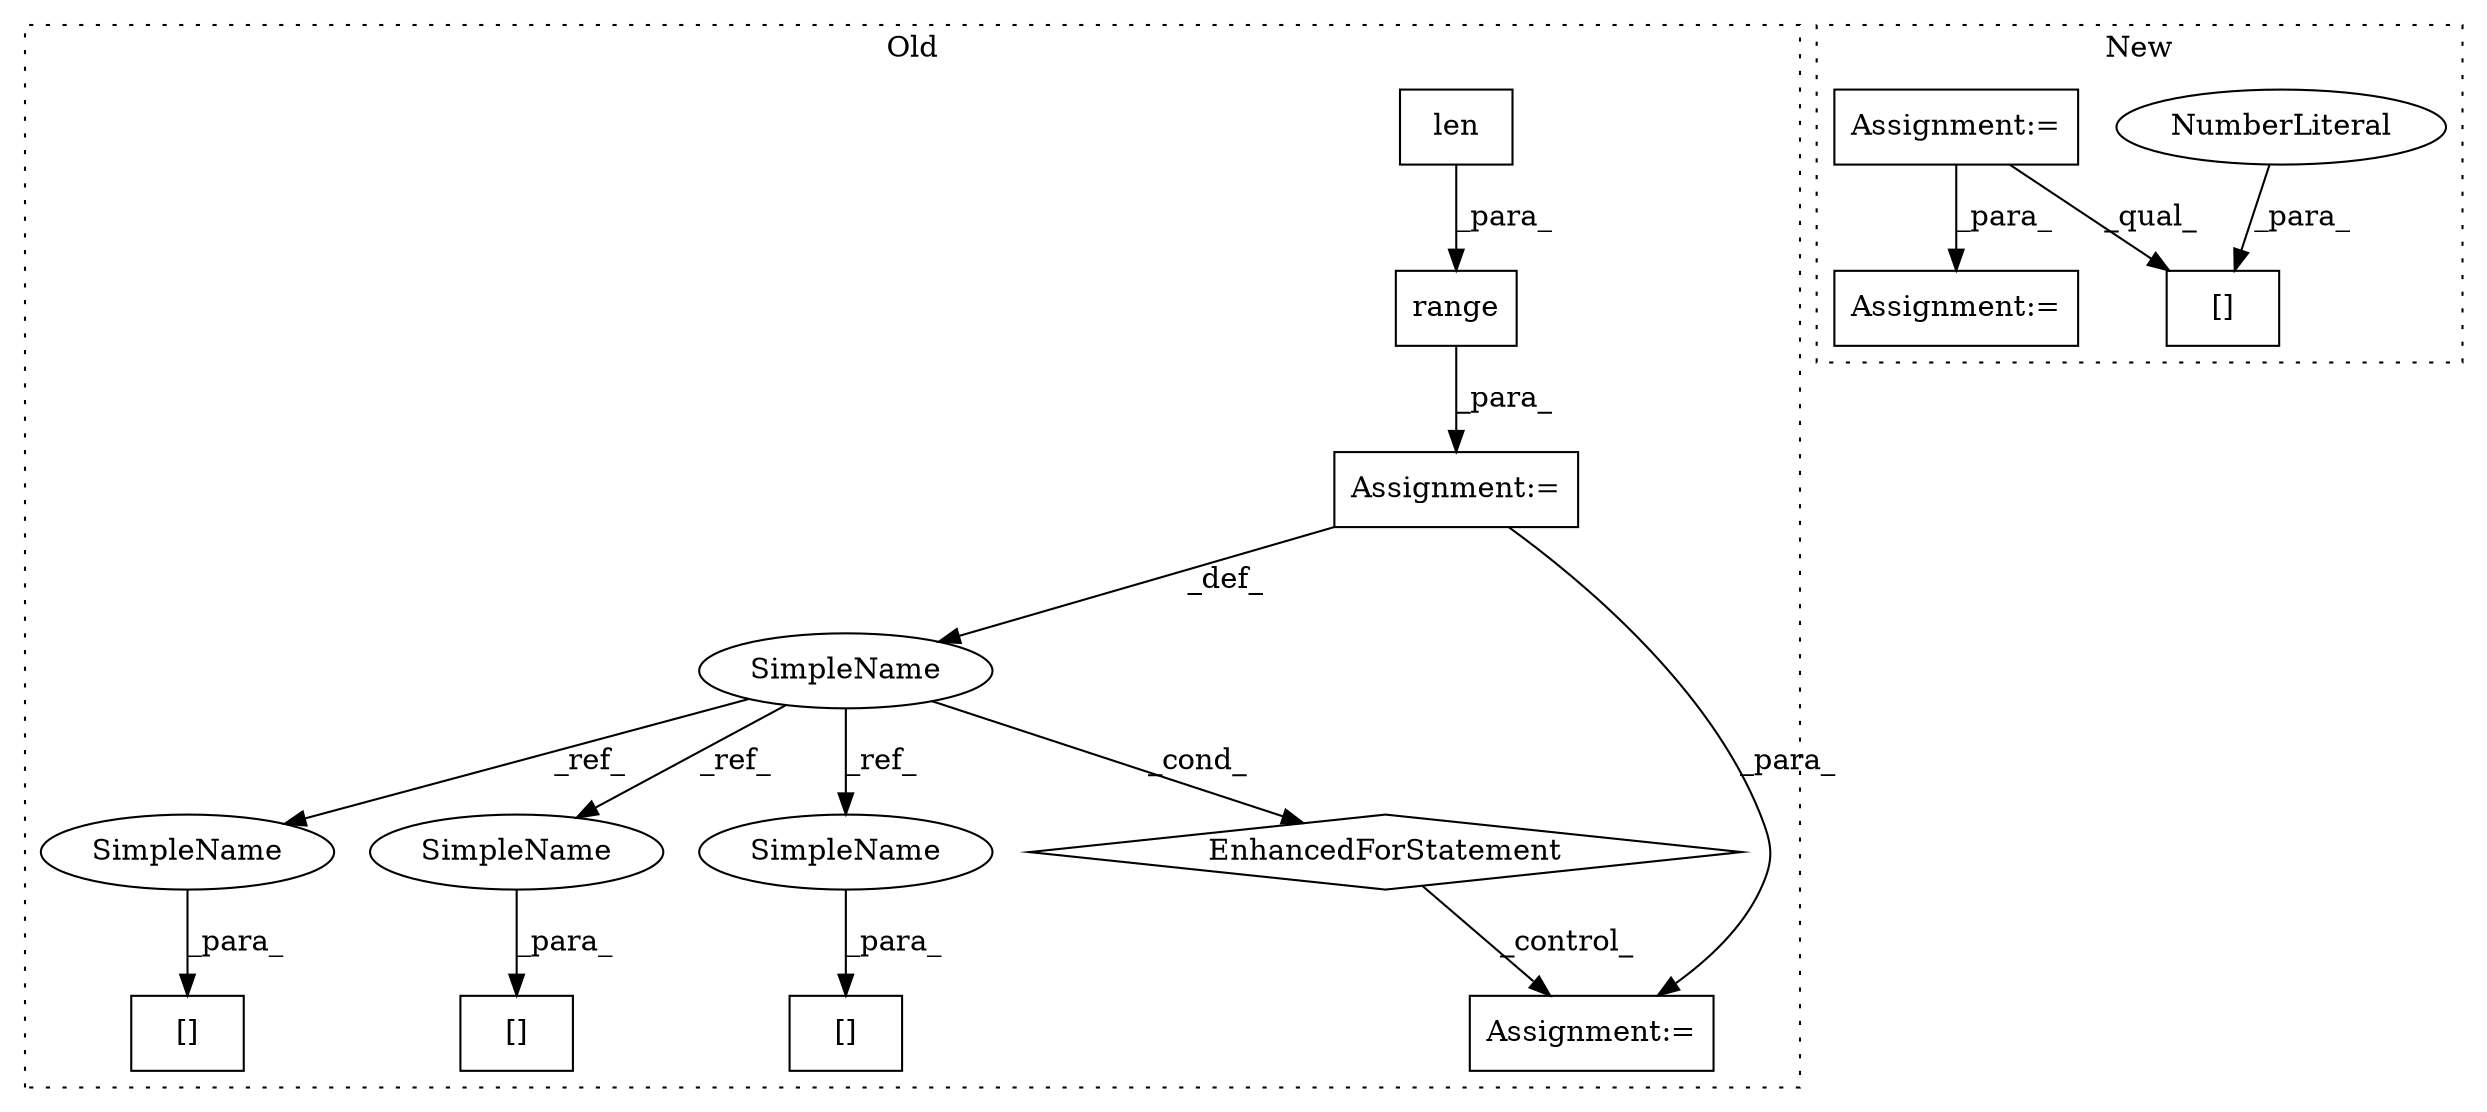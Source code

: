 digraph G {
subgraph cluster0 {
1 [label="range" a="32" s="5235,5254" l="6,1" shape="box"];
3 [label="Assignment:=" a="7" s="5166,5255" l="57,2" shape="box"];
4 [label="EnhancedForStatement" a="70" s="5166,5255" l="57,2" shape="diamond"];
5 [label="[]" a="2" s="5267,5279" l="7,1" shape="box"];
6 [label="SimpleName" a="42" s="5227" l="5" shape="ellipse"];
7 [label="Assignment:=" a="7" s="5700" l="1" shape="box"];
8 [label="[]" a="2" s="5373,5385" l="7,1" shape="box"];
9 [label="len" a="32" s="5243,5253" l="4,1" shape="box"];
11 [label="[]" a="2" s="5507,5519" l="7,1" shape="box"];
14 [label="SimpleName" a="42" s="5380" l="5" shape="ellipse"];
15 [label="SimpleName" a="42" s="5274" l="5" shape="ellipse"];
16 [label="SimpleName" a="42" s="5514" l="5" shape="ellipse"];
label = "Old";
style="dotted";
}
subgraph cluster1 {
2 [label="[]" a="2" s="5584,5626" l="41,1" shape="box"];
10 [label="NumberLiteral" a="34" s="5625" l="1" shape="ellipse"];
12 [label="Assignment:=" a="7" s="5151" l="1" shape="box"];
13 [label="Assignment:=" a="7" s="5645" l="1" shape="box"];
label = "New";
style="dotted";
}
1 -> 3 [label="_para_"];
3 -> 6 [label="_def_"];
3 -> 7 [label="_para_"];
4 -> 7 [label="_control_"];
6 -> 14 [label="_ref_"];
6 -> 16 [label="_ref_"];
6 -> 15 [label="_ref_"];
6 -> 4 [label="_cond_"];
9 -> 1 [label="_para_"];
10 -> 2 [label="_para_"];
12 -> 13 [label="_para_"];
12 -> 2 [label="_qual_"];
14 -> 8 [label="_para_"];
15 -> 5 [label="_para_"];
16 -> 11 [label="_para_"];
}
